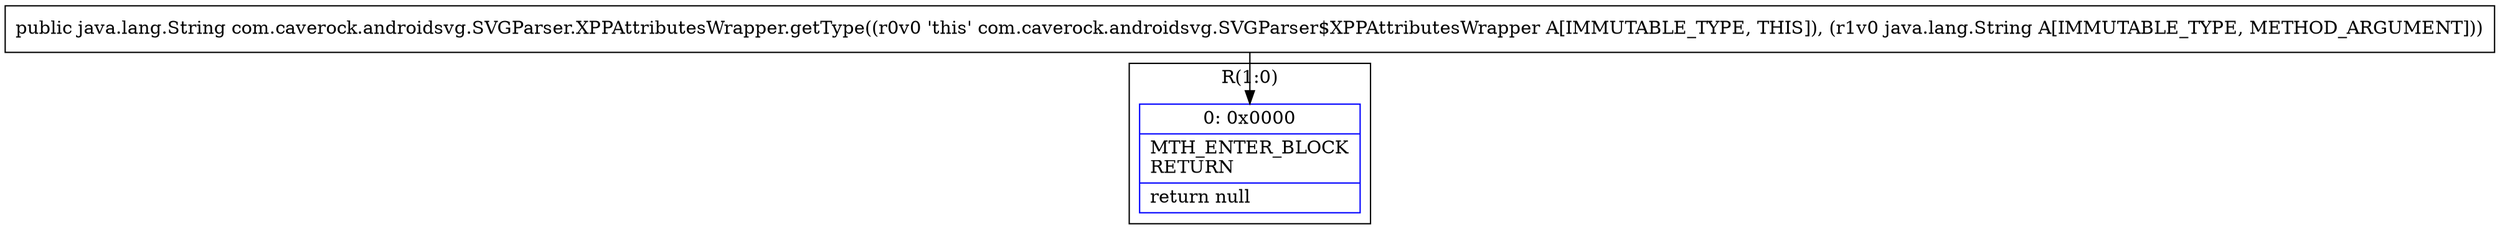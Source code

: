 digraph "CFG forcom.caverock.androidsvg.SVGParser.XPPAttributesWrapper.getType(Ljava\/lang\/String;)Ljava\/lang\/String;" {
subgraph cluster_Region_980731843 {
label = "R(1:0)";
node [shape=record,color=blue];
Node_0 [shape=record,label="{0\:\ 0x0000|MTH_ENTER_BLOCK\lRETURN\l|return null\l}"];
}
MethodNode[shape=record,label="{public java.lang.String com.caverock.androidsvg.SVGParser.XPPAttributesWrapper.getType((r0v0 'this' com.caverock.androidsvg.SVGParser$XPPAttributesWrapper A[IMMUTABLE_TYPE, THIS]), (r1v0 java.lang.String A[IMMUTABLE_TYPE, METHOD_ARGUMENT])) }"];
MethodNode -> Node_0;
}

